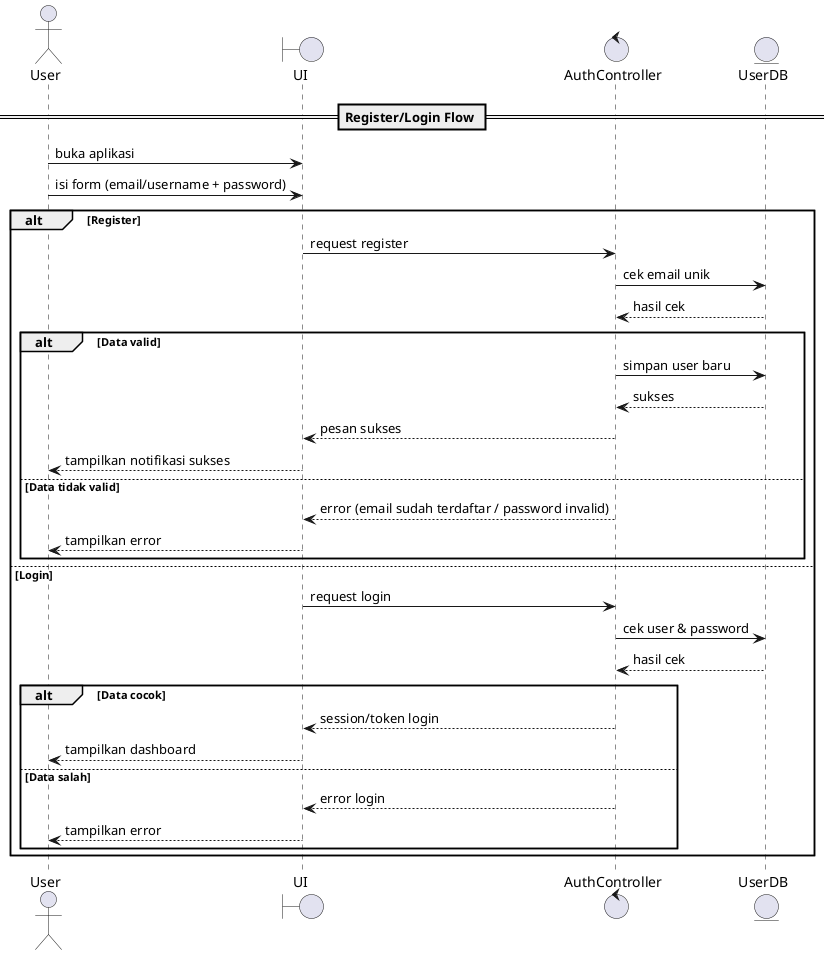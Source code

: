 @startuml SD_RegisterLogin

actor User
boundary UI
control AuthController
entity UserDB

== Register/Login Flow ==

User -> UI : buka aplikasi
User -> UI : isi form (email/username + password)

alt Register
    UI -> AuthController : request register
    AuthController -> UserDB : cek email unik
    UserDB --> AuthController : hasil cek
    alt Data valid
        AuthController -> UserDB : simpan user baru
        UserDB --> AuthController : sukses
        AuthController --> UI : pesan sukses
        UI --> User : tampilkan notifikasi sukses
    else Data tidak valid
        AuthController --> UI : error (email sudah terdaftar / password invalid)
        UI --> User : tampilkan error
    end
else Login
    UI -> AuthController : request login
    AuthController -> UserDB : cek user & password
    UserDB --> AuthController : hasil cek
    alt Data cocok
        AuthController --> UI : session/token login
        UI --> User : tampilkan dashboard
    else Data salah
        AuthController --> UI : error login
        UI --> User : tampilkan error
    end
end

@enduml
